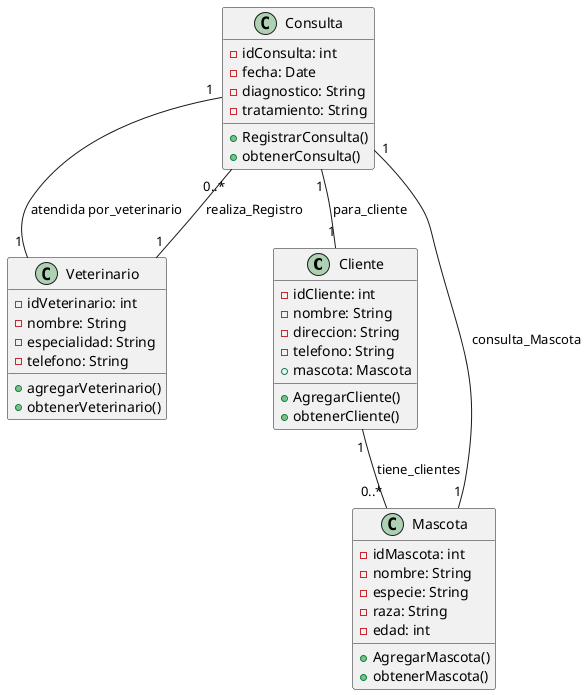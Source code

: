 @startuml
class Cliente {
    - idCliente: int
    - nombre: String
    - direccion: String
    - telefono: String
    + AgregarCliente()
    + obtenerCliente()
    + mascota: Mascota
}

class Mascota {
    - idMascota: int
    - nombre: String
    - especie: String
    - raza: String
    - edad: int
    + AgregarMascota()
    + obtenerMascota()
}

class Veterinario {
    - idVeterinario: int
    - nombre: String
    - especialidad: String
    - telefono: String
    + agregarVeterinario()
    + obtenerVeterinario()
}

class Consulta {
    - idConsulta: int
    - fecha: Date
    - diagnostico: String
    - tratamiento: String
    + RegistrarConsulta()
    + obtenerConsulta()
}

Cliente "1" -- "0..*" Mascota : tiene_clientes
Veterinario "1" -- "0..*" Consulta : realiza_Registro
Consulta "1" -- "1" Mascota : consulta_Mascota
Consulta "1" -- "1" Cliente : para_cliente
Consulta "1" -- "1" Veterinario : atendida por_veterinario
@enduml